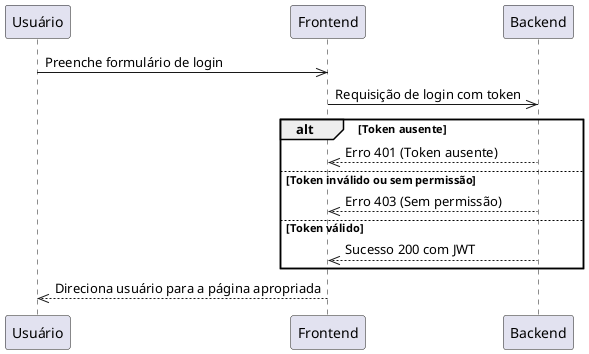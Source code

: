 @startuml
    participant Usuário as "Usuário"
    participant Frontend as "Frontend"
    participant Backend as "Backend"

    Usuário->>Frontend: Preenche formulário de login
    Frontend->>Backend: Requisição de login com token
    alt Token ausente
        Backend-->>Frontend: Erro 401 (Token ausente)
    else Token inválido ou sem permissão
        Backend-->>Frontend: Erro 403 (Sem permissão)
    else Token válido
        Backend-->>Frontend: Sucesso 200 com JWT
    end
    Frontend-->>Usuário: Direciona usuário para a página apropriada
@enduml